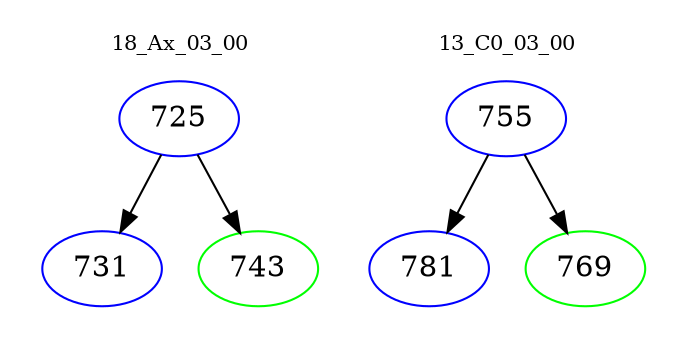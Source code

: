 digraph{
subgraph cluster_0 {
color = white
label = "18_Ax_03_00";
fontsize=10;
T0_725 [label="725", color="blue"]
T0_725 -> T0_731 [color="black"]
T0_731 [label="731", color="blue"]
T0_725 -> T0_743 [color="black"]
T0_743 [label="743", color="green"]
}
subgraph cluster_1 {
color = white
label = "13_C0_03_00";
fontsize=10;
T1_755 [label="755", color="blue"]
T1_755 -> T1_781 [color="black"]
T1_781 [label="781", color="blue"]
T1_755 -> T1_769 [color="black"]
T1_769 [label="769", color="green"]
}
}
